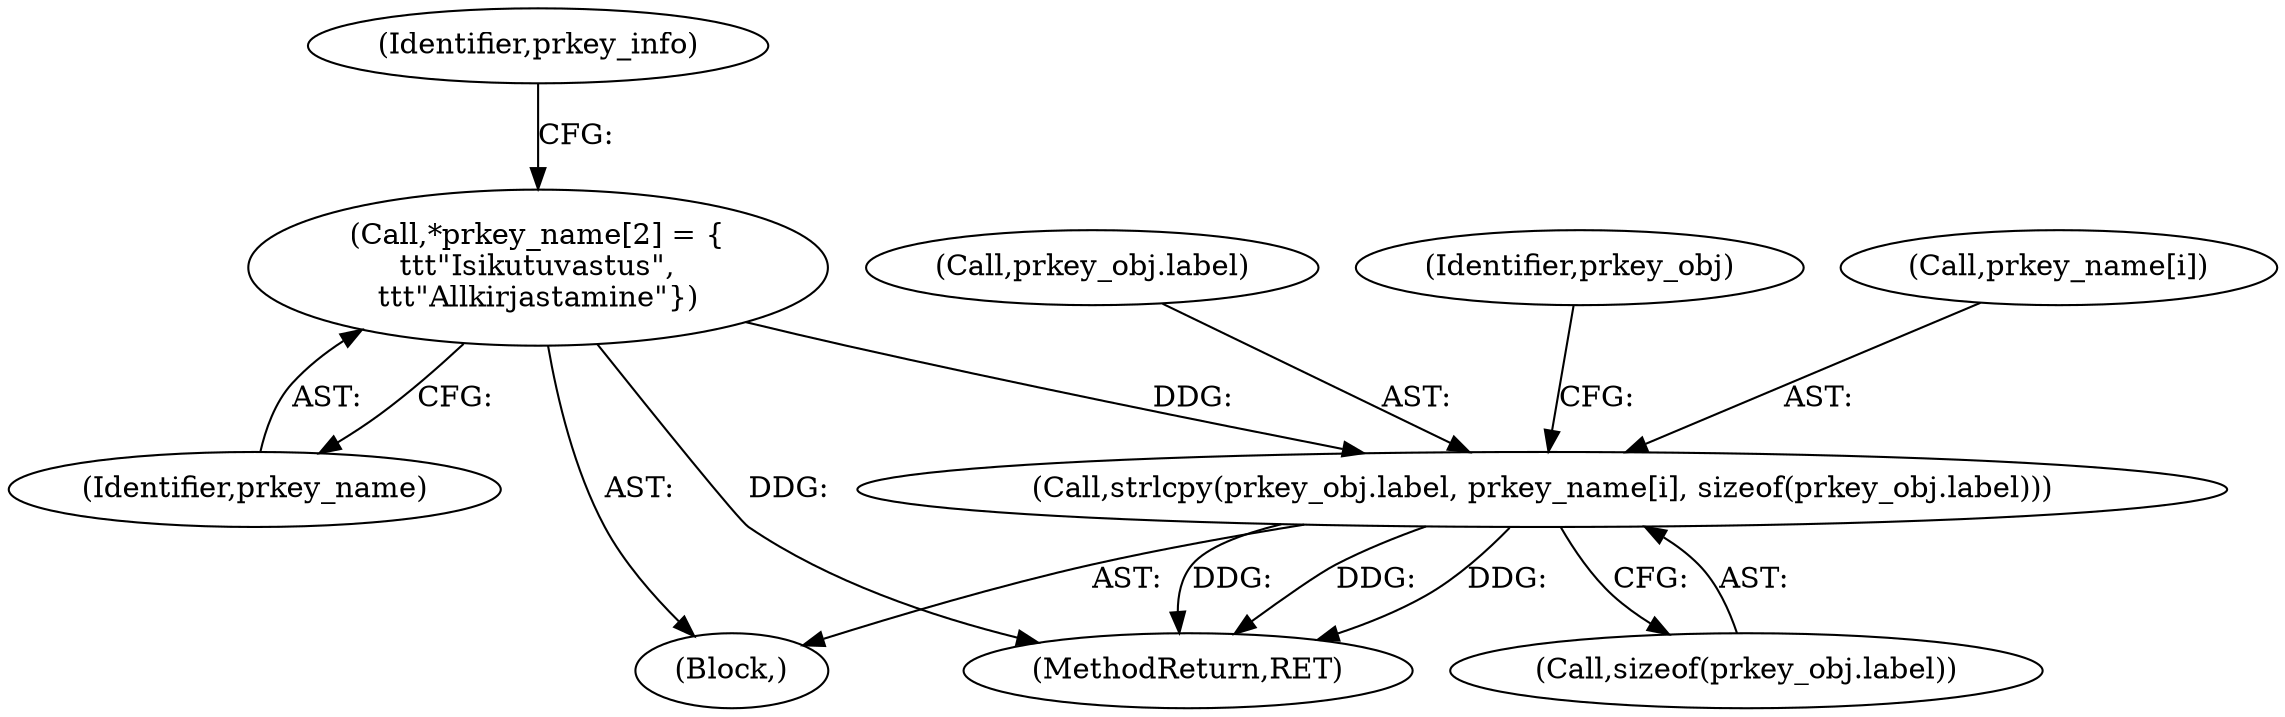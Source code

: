 digraph "0_OpenSC_360e95d45ac4123255a4c796db96337f332160ad#diff-d643a0fa169471dbf2912f4866dc49c5_4@pointer" {
"1000672" [label="(Call,*prkey_name[2] = {\n\t\t\t\"Isikutuvastus\",\n\t\t\t\"Allkirjastamine\"})"];
"1000759" [label="(Call,strlcpy(prkey_obj.label, prkey_name[i], sizeof(prkey_obj.label)))"];
"1000827" [label="(MethodReturn,RET)"];
"1000673" [label="(Identifier,prkey_name)"];
"1000760" [label="(Call,prkey_obj.label)"];
"1000773" [label="(Identifier,prkey_obj)"];
"1000667" [label="(Block,)"];
"1000672" [label="(Call,*prkey_name[2] = {\n\t\t\t\"Isikutuvastus\",\n\t\t\t\"Allkirjastamine\"})"];
"1000763" [label="(Call,prkey_name[i])"];
"1000678" [label="(Identifier,prkey_info)"];
"1000759" [label="(Call,strlcpy(prkey_obj.label, prkey_name[i], sizeof(prkey_obj.label)))"];
"1000766" [label="(Call,sizeof(prkey_obj.label))"];
"1000672" -> "1000667"  [label="AST: "];
"1000672" -> "1000673"  [label="CFG: "];
"1000673" -> "1000672"  [label="AST: "];
"1000678" -> "1000672"  [label="CFG: "];
"1000672" -> "1000827"  [label="DDG: "];
"1000672" -> "1000759"  [label="DDG: "];
"1000759" -> "1000667"  [label="AST: "];
"1000759" -> "1000766"  [label="CFG: "];
"1000760" -> "1000759"  [label="AST: "];
"1000763" -> "1000759"  [label="AST: "];
"1000766" -> "1000759"  [label="AST: "];
"1000773" -> "1000759"  [label="CFG: "];
"1000759" -> "1000827"  [label="DDG: "];
"1000759" -> "1000827"  [label="DDG: "];
"1000759" -> "1000827"  [label="DDG: "];
}
